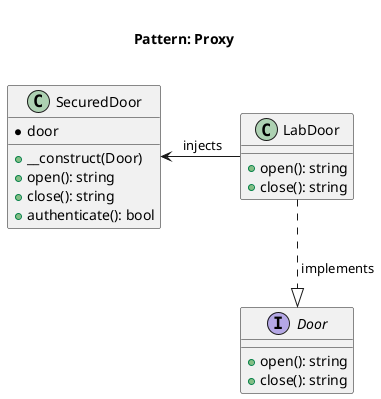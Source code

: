 @startuml
    Title <size:20>\nPattern: Proxy\n

    interface Door {
        + open(): string
        + close(): string
    }

    class LabDoor {
        + open(): string
        + close(): string
    }

    class SecuredDoor {
    	* door
    	+ __construct(Door)
        + open(): string
        + close(): string
        + authenticate(): bool
    }

	LabDoor ..|> Door: " implements"
	SecuredDoor <-right- LabDoor: " injects"
@enduml